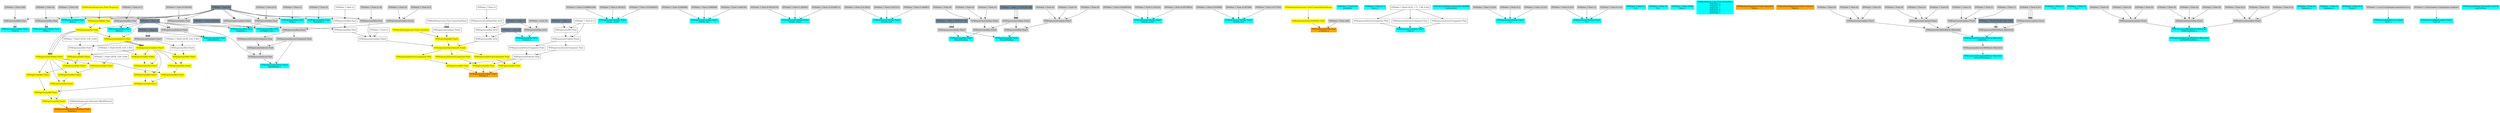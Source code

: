 digraph G {
node0 [shape="box" color="cyan" style="filled" label="VFXExpressionCombine Float2
Count_a"]
node1 [shape="box" color="lightgray" style="filled" label="VFXExpressionMax Float"]
node2 [shape="box" color="lightgray" style="filled" label="VFXValue`1 Float (200)"]
node3 [shape="box" color="lightslategray" style="filled" label="VFXValue`1 Float (0)"]
node4 [shape="box" color="cyan" style="filled" label="VFXExpressionCombine Float2
Delay_a"]
node5 [shape="box" color="lightgray" style="filled" label="VFXExpressionMax Float"]
node6 [shape="box" color="lightgray" style="filled" label="VFXValue`1 Float (0)"]
node7 [shape="box" color="cyan" style="filled" label="VFXExpressionMax Float
Rate_a"]
node8 [shape="box" color="lightgray" style="filled" label="VFXValue`1 Float (10)"]
node9 [shape="box" color="cyan" style="filled" label="VFXExpressionCombine Float3
bounds_center"]
node10 [shape="box" color="lightgray" style="filled" label="VFXValue`1 Float (-0.008661509)"]
node11 [shape="box" color="lightgray" style="filled" label="VFXValue`1 Float (1.401422)"]
node12 [shape="box" color="lightgray" style="filled" label="VFXValue`1 Float (-0.01848245)"]
node13 [shape="box" color="cyan" style="filled" label="VFXExpressionCombine Float3
bounds_size"]
node14 [shape="box" color="lightgray" style="filled" label="VFXValue`1 Float (3.004998)"]
node15 [shape="box" color="lightgray" style="filled" label="VFXValue`1 Float (3.960069)"]
node16 [shape="box" color="lightgray" style="filled" label="VFXValue`1 Float (3.060745)"]
node17 [shape="box" color="cyan" style="filled" label="VFXExpressionCombine Float3
bounds_center"]
node18 [shape="box" color="lightgray" style="filled" label="VFXValue`1 Float (0.04554379)"]
node19 [shape="box" color="lightgray" style="filled" label="VFXValue`1 Float (1.392691)"]
node20 [shape="box" color="lightgray" style="filled" label="VFXValue`1 Float (-0.02188373)"]
node21 [shape="box" color="cyan" style="filled" label="VFXExpressionCombine Float3
bounds_size"]
node22 [shape="box" color="lightgray" style="filled" label="VFXValue`1 Float (2.013945)"]
node23 [shape="box" color="lightgray" style="filled" label="VFXValue`1 Float (2.951513)"]
node24 [shape="box" color="lightgray" style="filled" label="VFXValue`1 Float (1.844867)"]
node25 [shape="box" color="cyan" style="filled" label="VFXExpressionMin Float3
boundsPadding"]
node26 [shape="box" color="lightgray" style="filled" label="VFXExpressionMax Float3"]
node27 [shape="box" color="lightgray" style="filled" label="VFXExpressionCombine Float3"]
node28 [shape="box" color="lightgray" style="filled" label="VFXValue`1 Float (0)"]
node29 [shape="box" color="lightgray" style="filled" label="VFXValue`1 Float (0)"]
node30 [shape="box" color="lightgray" style="filled" label="VFXValue`1 Float (0)"]
node31 [shape="box" color="lightgray" style="filled" label="VFXExpressionCombine Float3"]
node32 [shape="box" color="lightslategray" style="filled" label="VFXValue`1 Float (-1.701412E+38)"]
node33 [shape="box" color="lightgray" style="filled" label="VFXExpressionCombine Float3"]
node34 [shape="box" color="lightslategray" style="filled" label="VFXValue`1 Float (1.701412E+38)"]
node35 [shape="box" color="cyan" style="filled" label="VFXExpressionCombine Float3
bounds_center"]
node36 [shape="box" color="lightgray" style="filled" label="VFXValue`1 Float (0.09288704)"]
node37 [shape="box" color="lightgray" style="filled" label="VFXValue`1 Float (1.670514)"]
node38 [shape="box" color="lightgray" style="filled" label="VFXValue`1 Float (0.09758043)"]
node39 [shape="box" color="cyan" style="filled" label="VFXExpressionCombine Float3
bounds_size"]
node40 [shape="box" color="lightgray" style="filled" label="VFXValue`1 Float (3.679099)"]
node41 [shape="box" color="lightgray" style="filled" label="VFXValue`1 Float (4.397396)"]
node42 [shape="box" color="lightgray" style="filled" label="VFXValue`1 Float (3.477563)"]
node43 [shape="box" color="cyan" style="filled" label="VFXExpressionMin Float3
boundsPadding"]
node44 [shape="box" color="lightgray" style="filled" label="VFXExpressionMax Float3"]
node45 [shape="box" color="lightgray" style="filled" label="VFXExpressionCombine Float3"]
node46 [shape="box" color="lightgray" style="filled" label="VFXValue`1 Float (0)"]
node47 [shape="box" color="lightgray" style="filled" label="VFXValue`1 Float (0)"]
node48 [shape="box" color="lightgray" style="filled" label="VFXValue`1 Float (0)"]
node49 [shape="box" color="orange" style="filled" label="VFXExpressionDivide Float
_Progress_a"]
node50 [shape="box" color="yellow" style="filled" label="VFXExpressionCastUintToFloat Float"]
node51 [shape="box" color="yellow" style="filled" label="VFXAttributeExpression Uint32 (spawnIndexInStrip)"]
node52 [shape="box" color="lightgray" style="filled" label="VFXValue`1 Float (200)"]
node53 [shape="box" color="cyan" style="filled" label="VFXValue`1 Uint32 (0)
stripIndex"]
node54 [shape="box" color="orange" style="filled" label="VFXExpressionTransformPosition Float3
Position_a"]
node55 [shape="box" label="VFXBuiltInExpression Matrix4x4 (WorldToLocal)"]
node56 [shape="box" color="yellow" style="filled" label="VFXExpressionAdd Float3"]
node57 [shape="box" color="yellow" style="filled" label="VFXExpressionAdd Float3"]
node58 [shape="box" color="yellow" style="filled" label="VFXExpressionAdd Float3"]
node59 [shape="box" color="yellow" style="filled" label="VFXExpressionMul Float3"]
node60 [shape="box" color="yellow" style="filled" label="VFXExpressionMul Float3"]
node61 [shape="box" color="yellow" style="filled" label="VFXExpressionMul Float3"]
node62 [shape="box" label="VFXValue`1 Float3 ((0.00, 0.00, 0.00))"]
node63 [shape="box" color="yellow" style="filled" label="VFXExpressionCombine Float3"]
node64 [shape="box" color="yellow" style="filled" label="VFXExpressionSubtract Float"]
node65 [shape="box" color="lightslategray" style="filled" label="VFXValue`1 Float (1)"]
node66 [shape="box" color="yellow" style="filled" label="VFXExpressionMin Float"]
node67 [shape="box" color="yellow" style="filled" label="VFXExpressionMax Float"]
node68 [shape="box" color="yellow" style="filled" label="VFXAttributeExpression Float (Progress)"]
node69 [shape="box" color="yellow" style="filled" label="VFXExpressionMul Float3"]
node70 [shape="box" color="yellow" style="filled" label="VFXExpressionMul Float3"]
node71 [shape="box" color="yellow" style="filled" label="VFXExpressionMul Float3"]
node72 [shape="box" label="VFXExpressionMul Float3"]
node73 [shape="box" color="lightgray" style="filled" label="VFXExpressionCombine Float3"]
node74 [shape="box" color="lightslategray" style="filled" label="VFXValue`1 Float (3)"]
node75 [shape="box" label="VFXValue`1 Float3 ((0.00, 0.00, 0.00))"]
node76 [shape="box" color="yellow" style="filled" label="VFXExpressionCombine Float3"]
node77 [shape="box" color="yellow" style="filled" label="VFXExpressionMul Float3"]
node78 [shape="box" color="yellow" style="filled" label="VFXExpressionMul Float3"]
node79 [shape="box" color="yellow" style="filled" label="VFXExpressionMul Float3"]
node80 [shape="box" label="VFXExpressionMul Float3"]
node81 [shape="box" label="VFXValue`1 Float3 ((0.00, 0.00, 0.00))"]
node82 [shape="box" color="yellow" style="filled" label="VFXExpressionMul Float3"]
node83 [shape="box" color="yellow" style="filled" label="VFXExpressionMul Float3"]
node84 [shape="box" color="yellow" style="filled" label="VFXExpressionMul Float3"]
node85 [shape="box" label="VFXValue`1 Float3 ((0.00, 0.00, 0.00))"]
node86 [shape="box" color="orange" style="filled" label="VFXExpressionCombine Float3
Position_b"]
node87 [shape="box" color="yellow" style="filled" label="VFXExpressionMul Float"]
node88 [shape="box" color="yellow" style="filled" label="VFXExpressionExtractComponent Float"]
node89 [shape="box" color="yellow" style="filled" label="VFXExpressionValueNoise3D Float4"]
node90 [shape="box" color="yellow" style="filled" label="VFXExpressionAdd Float3"]
node91 [shape="box" color="yellow" style="filled" label="VFXAttributeExpression Float3 (position)"]
node92 [shape="box" label="VFXExpressionCombine Float3"]
node93 [shape="box" label="VFXBuiltInExpression Float (GameTotalTime)"]
node94 [shape="box" label="VFXExpressionCombine Float3"]
node95 [shape="box" label="VFXValue`1 Float (1)"]
node96 [shape="box" label="VFXExpressionMin Float"]
node97 [shape="box" label="VFXExpressionMax Float"]
node98 [shape="box" label="VFXValue`1 Float (1)"]
node99 [shape="box" color="lightgray" style="filled" label="VFXExpressionMax Float"]
node100 [shape="box" color="lightgray" style="filled" label="VFXValue`1 Float (2.18)"]
node101 [shape="box" label="VFXExpressionMin Int32"]
node102 [shape="box" label="VFXExpressionMax Int32"]
node103 [shape="box" label="VFXExpressionCastFloatToInt Int32"]
node104 [shape="box" label="VFXValue`1 Float (1)"]
node105 [shape="box" color="lightslategray" style="filled" label="VFXValue`1 Int32 (1)"]
node106 [shape="box" color="lightslategray" style="filled" label="VFXValue`1 Int32 (8)"]
node107 [shape="box" label="VFXExpressionSubtract Float"]
node108 [shape="box" label="VFXExpressionExtractComponent Float"]
node109 [shape="box" label="VFXExpressionCombine Float2"]
node110 [shape="box" label="VFXValue`1 Float (0.1)"]
node111 [shape="box" label="VFXExpressionMul Float"]
node112 [shape="box" color="lightslategray" style="filled" label="VFXValue`1 Float (-1)"]
node113 [shape="box" label="VFXExpressionExtractComponent Float"]
node114 [shape="box" color="yellow" style="filled" label="VFXExpressionMul Float"]
node115 [shape="box" color="yellow" style="filled" label="VFXExpressionExtractComponent Float"]
node116 [shape="box" color="yellow" style="filled" label="VFXExpressionMul Float"]
node117 [shape="box" color="yellow" style="filled" label="VFXExpressionExtractComponent Float"]
node118 [shape="box" color="cyan" style="filled" label="VFXValue`1 Float (0.1)
Size_a"]
node119 [shape="box" color="cyan" style="filled" label="VFXExpressionCombine Float3
Color_b"]
node120 [shape="box" label="VFXExpressionExtractComponent Float"]
node121 [shape="box" label="VFXValue`1 Float4 ((0.41, 1.71, 1.68, 0.00))"]
node122 [shape="box" label="VFXExpressionExtractComponent Float"]
node123 [shape="box" label="VFXExpressionExtractComponent Float"]
node124 [shape="box" color="cyan" style="filled" label="VFXTexture2DValue Texture2D (394668)
mainTexture"]
node125 [shape="box" color="cyan" style="filled" label="VFXExpressionCombine Float3
A_a"]
node126 [shape="box" color="lightgray" style="filled" label="VFXValue`1 Float (-0.333)"]
node127 [shape="box" color="lightgray" style="filled" label="VFXValue`1 Float (0.2)"]
node128 [shape="box" color="lightgray" style="filled" label="VFXValue`1 Float (-0.333)"]
node129 [shape="box" color="cyan" style="filled" label="VFXExpressionCombine Float3
B_a"]
node130 [shape="box" color="lightgray" style="filled" label="VFXValue`1 Float (0.333)"]
node131 [shape="box" color="lightgray" style="filled" label="VFXValue`1 Float (1)"]
node132 [shape="box" color="lightgray" style="filled" label="VFXValue`1 Float (0.333)"]
node133 [shape="box" color="cyan" style="filled" label="VFXValue`1 Float (1)
A_b"]
node134 [shape="box" color="cyan" style="filled" label="VFXValue`1 Float (3)
B_b"]
node135 [shape="box" color="cyan" style="filled" label="VFXValue`1 Float (1000)
Rate_a"]
node136 [shape="box" color="cyan" style="filled" label="VFXBuiltInExpression Float (DeltaTime)
deltaTime_a
deltaTime_b
deltaTime_c
deltaTime_a
deltaTime_b
deltaTime_c"]
node137 [shape="box" color="orange" style="filled" label="VFXAttributeExpression Float3 (position)
Value_a"]
node138 [shape="box" color="cyan" style="filled" label="VFXExpressionMin Float
Blend_b"]
node139 [shape="box" color="lightgray" style="filled" label="VFXExpressionMax Float"]
node140 [shape="box" color="lightgray" style="filled" label="VFXValue`1 Float (0.7)"]
node141 [shape="box" color="orange" style="filled" label="VFXAttributeExpression Float3 (velocity)
Value_b"]
node142 [shape="box" color="cyan" style="filled" label="VFXExpressionMin Float
arcSphere_arc_c"]
node143 [shape="box" color="lightgray" style="filled" label="VFXExpressionMax Float"]
node144 [shape="box" color="lightgray" style="filled" label="VFXValue`1 Float (6.283185)"]
node145 [shape="box" color="lightslategray" style="filled" label="VFXValue`1 Float (6.283185)"]
node146 [shape="box" color="cyan" style="filled" label="VFXExpressionTransformMatrix Matrix4x4
transform_c"]
node147 [shape="box" color="lightgray" style="filled" label="VFXExpressionTRSToMatrix Matrix4x4"]
node148 [shape="box" color="lightgray" style="filled" label="VFXExpressionCombine Float3"]
node149 [shape="box" color="lightgray" style="filled" label="VFXValue`1 Float (0)"]
node150 [shape="box" color="lightgray" style="filled" label="VFXValue`1 Float (0)"]
node151 [shape="box" color="lightgray" style="filled" label="VFXValue`1 Float (0)"]
node152 [shape="box" color="lightgray" style="filled" label="VFXExpressionCombine Float3"]
node153 [shape="box" color="lightgray" style="filled" label="VFXValue`1 Float (0)"]
node154 [shape="box" color="lightgray" style="filled" label="VFXValue`1 Float (0)"]
node155 [shape="box" color="lightgray" style="filled" label="VFXValue`1 Float (0)"]
node156 [shape="box" color="lightgray" style="filled" label="VFXExpressionCombine Float3"]
node157 [shape="box" color="lightgray" style="filled" label="VFXValue`1 Float (1)"]
node158 [shape="box" color="lightgray" style="filled" label="VFXValue`1 Float (1)"]
node159 [shape="box" color="lightgray" style="filled" label="VFXValue`1 Float (1)"]
node160 [shape="box" color="lightgray" style="filled" label="VFXExpressionTRSToMatrix Matrix4x4"]
node161 [shape="box" color="lightslategray" style="filled" label="VFXValue`1 Float3 ((0.00, 0.00, 0.00))"]
node162 [shape="box" color="lightgray" style="filled" label="VFXExpressionCombine Float3"]
node163 [shape="box" color="lightgray" style="filled" label="VFXValue`1 Float (0.02)"]
node164 [shape="box" color="cyan" style="filled" label="VFXExpressionTransposeMatrix Matrix4x4
inverseTranspose_c"]
node165 [shape="box" color="lightgray" style="filled" label="VFXExpressionInverseTRSMatrix Matrix4x4"]
node166 [shape="box" color="cyan" style="filled" label="VFXExpressionPow Float
volumeFactor_c"]
node167 [shape="box" color="lightgray" style="filled" label="VFXExpressionSubtract Float"]
node168 [shape="box" color="cyan" style="filled" label="VFXValue`1 Float (1)
A_d"]
node169 [shape="box" color="cyan" style="filled" label="VFXValue`1 Float (3)
B_d"]
node170 [shape="box" color="cyan" style="filled" label="VFXExpressionInverseTRSMatrix Matrix4x4
InvFieldTransform_a"]
node171 [shape="box" color="cyan" style="filled" label="VFXExpressionTRSToMatrix Matrix4x4
FieldTransform_a"]
node172 [shape="box" color="lightgray" style="filled" label="VFXExpressionCombine Float3"]
node173 [shape="box" color="lightgray" style="filled" label="VFXValue`1 Float (0)"]
node174 [shape="box" color="lightgray" style="filled" label="VFXValue`1 Float (0)"]
node175 [shape="box" color="lightgray" style="filled" label="VFXValue`1 Float (0)"]
node176 [shape="box" color="lightgray" style="filled" label="VFXExpressionCombine Float3"]
node177 [shape="box" color="lightgray" style="filled" label="VFXValue`1 Float (0)"]
node178 [shape="box" color="lightgray" style="filled" label="VFXValue`1 Float (0)"]
node179 [shape="box" color="lightgray" style="filled" label="VFXValue`1 Float (0)"]
node180 [shape="box" color="lightgray" style="filled" label="VFXExpressionCombine Float3"]
node181 [shape="box" color="lightgray" style="filled" label="VFXValue`1 Float (0.3)"]
node182 [shape="box" color="lightgray" style="filled" label="VFXValue`1 Float (0.3)"]
node183 [shape="box" color="lightgray" style="filled" label="VFXValue`1 Float (0.3)"]
node184 [shape="box" color="cyan" style="filled" label="VFXValue`1 Float (3)
Intensity_a"]
node185 [shape="box" color="cyan" style="filled" label="VFXExpressionMax Float
Drag_a"]
node186 [shape="box" color="lightgray" style="filled" label="VFXValue`1 Float (1)"]
node187 [shape="box" color="cyan" style="filled" label="VFXValue`1 Float (1)
frequency_a"]
node188 [shape="box" color="cyan" style="filled" label="VFXExpressionMin Int32
octaves_a"]
node189 [shape="box" color="lightgray" style="filled" label="VFXExpressionMax Int32"]
node190 [shape="box" color="lightgray" style="filled" label="VFXValue`1 Int32 (3)"]
node191 [shape="box" color="cyan" style="filled" label="VFXExpressionMin Float
roughness_a"]
node192 [shape="box" color="lightgray" style="filled" label="VFXExpressionMax Float"]
node193 [shape="box" color="lightgray" style="filled" label="VFXValue`1 Float (0.5)"]
node194 [shape="box" color="cyan" style="filled" label="VFXExpressionMax Float
lacunarity_a"]
node195 [shape="box" color="lightgray" style="filled" label="VFXValue`1 Float (2)"]
node196 [shape="box" color="cyan" style="filled" label="VFXValue`1 Float (0.2)
Scale_b"]
node197 [shape="box" color="cyan" style="filled" label="VFXExpressionBakeCurve Float4
Scale_c"]
node198 [shape="box" color="lightgray" style="filled" label="VFXValue`1 Curve (UnityEngine.AnimationCurve)"]
node199 [shape="box" color="cyan" style="filled" label="VFXExpressionCombine Float2
SpeedRange_c"]
node200 [shape="box" color="lightgray" style="filled" label="VFXExpressionExtractComponent Float"]
node201 [shape="box" color="lightgray" style="filled" label="VFXExpressionMax Float2"]
node202 [shape="box" color="lightgray" style="filled" label="VFXExpressionCombine Float2"]
node203 [shape="box" color="lightgray" style="filled" label="VFXValue`1 Float (0)"]
node204 [shape="box" color="lightgray" style="filled" label="VFXValue`1 Float (0.4)"]
node205 [shape="box" color="lightgray" style="filled" label="VFXExpressionCombine Float2"]
node206 [shape="box" color="lightgray" style="filled" label="VFXExpressionDivide Float"]
node207 [shape="box" color="lightgray" style="filled" label="VFXExpressionSubtract Float"]
node208 [shape="box" color="lightgray" style="filled" label="VFXExpressionExtractComponent Float"]
node209 [shape="box" color="cyan" style="filled" label="VFXExpressionBakeGradient Float2
Color_d"]
node210 [shape="box" color="lightgray" style="filled" label="VFXValue`1 ColorGradient (UnityEngine.Gradient)"]
node211 [shape="box" color="cyan" style="filled" label="VFXTexture2DValue Texture2D (131074)
mainTexture"]
node1 -> node0 [headlabel="0"]
node1 -> node0 [headlabel="1"]
node2 -> node1 [headlabel="0"]
node3 -> node1 [headlabel="1"]
node5 -> node4 [headlabel="0"]
node5 -> node4 [headlabel="1"]
node6 -> node5 [headlabel="0"]
node3 -> node5 [headlabel="1"]
node8 -> node7 [headlabel="0"]
node3 -> node7 [headlabel="1"]
node10 -> node9 [headlabel="0"]
node11 -> node9 [headlabel="1"]
node12 -> node9 [headlabel="2"]
node14 -> node13 [headlabel="0"]
node15 -> node13 [headlabel="1"]
node16 -> node13 [headlabel="2"]
node18 -> node17 [headlabel="0"]
node19 -> node17 [headlabel="1"]
node20 -> node17 [headlabel="2"]
node22 -> node21 [headlabel="0"]
node23 -> node21 [headlabel="1"]
node24 -> node21 [headlabel="2"]
node26 -> node25 [headlabel="0"]
node33 -> node25 [headlabel="1"]
node27 -> node26 [headlabel="0"]
node31 -> node26 [headlabel="1"]
node28 -> node27 [headlabel="0"]
node29 -> node27 [headlabel="1"]
node30 -> node27 [headlabel="2"]
node32 -> node31 [headlabel="0"]
node32 -> node31 [headlabel="1"]
node32 -> node31 [headlabel="2"]
node34 -> node33 [headlabel="0"]
node34 -> node33 [headlabel="1"]
node34 -> node33 [headlabel="2"]
node36 -> node35 [headlabel="0"]
node37 -> node35 [headlabel="1"]
node38 -> node35 [headlabel="2"]
node40 -> node39 [headlabel="0"]
node41 -> node39 [headlabel="1"]
node42 -> node39 [headlabel="2"]
node44 -> node43 [headlabel="0"]
node33 -> node43 [headlabel="1"]
node45 -> node44 [headlabel="0"]
node31 -> node44 [headlabel="1"]
node46 -> node45 [headlabel="0"]
node47 -> node45 [headlabel="1"]
node48 -> node45 [headlabel="2"]
node50 -> node49 [headlabel="0"]
node52 -> node49 [headlabel="1"]
node51 -> node50 
node55 -> node54 [headlabel="0"]
node56 -> node54 [headlabel="1"]
node57 -> node56 [headlabel="0"]
node82 -> node56 [headlabel="1"]
node58 -> node57 [headlabel="0"]
node77 -> node57 [headlabel="1"]
node59 -> node58 [headlabel="0"]
node69 -> node58 [headlabel="1"]
node60 -> node59 [headlabel="0"]
node63 -> node59 [headlabel="1"]
node61 -> node60 [headlabel="0"]
node63 -> node60 [headlabel="1"]
node62 -> node61 [headlabel="0"]
node63 -> node61 [headlabel="1"]
node64 -> node63 [headlabel="0"]
node64 -> node63 [headlabel="1"]
node64 -> node63 [headlabel="2"]
node65 -> node64 [headlabel="0"]
node66 -> node64 [headlabel="1"]
node67 -> node66 [headlabel="0"]
node65 -> node66 [headlabel="1"]
node68 -> node67 [headlabel="0"]
node3 -> node67 [headlabel="1"]
node70 -> node69 [headlabel="0"]
node76 -> node69 [headlabel="1"]
node71 -> node70 [headlabel="0"]
node63 -> node70 [headlabel="1"]
node72 -> node71 [headlabel="0"]
node63 -> node71 [headlabel="1"]
node73 -> node72 [headlabel="0"]
node75 -> node72 [headlabel="1"]
node74 -> node73 [headlabel="0"]
node74 -> node73 [headlabel="1"]
node74 -> node73 [headlabel="2"]
node66 -> node76 [headlabel="0"]
node66 -> node76 [headlabel="1"]
node66 -> node76 [headlabel="2"]
node78 -> node77 [headlabel="0"]
node76 -> node77 [headlabel="1"]
node79 -> node78 [headlabel="0"]
node76 -> node78 [headlabel="1"]
node80 -> node79 [headlabel="0"]
node63 -> node79 [headlabel="1"]
node73 -> node80 [headlabel="0"]
node81 -> node80 [headlabel="1"]
node83 -> node82 [headlabel="0"]
node76 -> node82 [headlabel="1"]
node84 -> node83 [headlabel="0"]
node76 -> node83 [headlabel="1"]
node85 -> node84 [headlabel="0"]
node76 -> node84 [headlabel="1"]
node87 -> node86 [headlabel="0"]
node114 -> node86 [headlabel="1"]
node116 -> node86 [headlabel="2"]
node88 -> node87 [headlabel="0"]
node107 -> node87 [headlabel="1"]
node89 -> node88 
node90 -> node89 [headlabel="0"]
node94 -> node89 [headlabel="1"]
node101 -> node89 [headlabel="2"]
node91 -> node90 [headlabel="0"]
node92 -> node90 [headlabel="1"]
node93 -> node92 [headlabel="0"]
node93 -> node92 [headlabel="1"]
node93 -> node92 [headlabel="2"]
node95 -> node94 [headlabel="0"]
node96 -> node94 [headlabel="1"]
node99 -> node94 [headlabel="2"]
node97 -> node96 [headlabel="0"]
node65 -> node96 [headlabel="1"]
node98 -> node97 [headlabel="0"]
node3 -> node97 [headlabel="1"]
node100 -> node99 [headlabel="0"]
node3 -> node99 [headlabel="1"]
node102 -> node101 [headlabel="0"]
node106 -> node101 [headlabel="1"]
node103 -> node102 [headlabel="0"]
node105 -> node102 [headlabel="1"]
node104 -> node103 
node108 -> node107 [headlabel="0"]
node113 -> node107 [headlabel="1"]
node109 -> node108 
node110 -> node109 [headlabel="0"]
node111 -> node109 [headlabel="1"]
node112 -> node111 [headlabel="0"]
node110 -> node111 [headlabel="1"]
node109 -> node113 
node115 -> node114 [headlabel="0"]
node107 -> node114 [headlabel="1"]
node89 -> node115 
node117 -> node116 [headlabel="0"]
node107 -> node116 [headlabel="1"]
node89 -> node117 
node120 -> node119 [headlabel="0"]
node122 -> node119 [headlabel="1"]
node123 -> node119 [headlabel="2"]
node121 -> node120 
node121 -> node122 
node121 -> node123 
node126 -> node125 [headlabel="0"]
node127 -> node125 [headlabel="1"]
node128 -> node125 [headlabel="2"]
node130 -> node129 [headlabel="0"]
node131 -> node129 [headlabel="1"]
node132 -> node129 [headlabel="2"]
node139 -> node138 [headlabel="0"]
node65 -> node138 [headlabel="1"]
node140 -> node139 [headlabel="0"]
node3 -> node139 [headlabel="1"]
node143 -> node142 [headlabel="0"]
node145 -> node142 [headlabel="1"]
node144 -> node143 [headlabel="0"]
node3 -> node143 [headlabel="1"]
node147 -> node146 [headlabel="0"]
node160 -> node146 [headlabel="1"]
node148 -> node147 [headlabel="0"]
node152 -> node147 [headlabel="1"]
node156 -> node147 [headlabel="2"]
node149 -> node148 [headlabel="0"]
node150 -> node148 [headlabel="1"]
node151 -> node148 [headlabel="2"]
node153 -> node152 [headlabel="0"]
node154 -> node152 [headlabel="1"]
node155 -> node152 [headlabel="2"]
node157 -> node156 [headlabel="0"]
node158 -> node156 [headlabel="1"]
node159 -> node156 [headlabel="2"]
node161 -> node160 [headlabel="0"]
node161 -> node160 [headlabel="1"]
node162 -> node160 [headlabel="2"]
node163 -> node162 [headlabel="0"]
node163 -> node162 [headlabel="1"]
node163 -> node162 [headlabel="2"]
node165 -> node164 
node146 -> node165 
node167 -> node166 [headlabel="0"]
node74 -> node166 [headlabel="1"]
node65 -> node167 [headlabel="0"]
node3 -> node167 [headlabel="1"]
node171 -> node170 
node172 -> node171 [headlabel="0"]
node176 -> node171 [headlabel="1"]
node180 -> node171 [headlabel="2"]
node173 -> node172 [headlabel="0"]
node174 -> node172 [headlabel="1"]
node175 -> node172 [headlabel="2"]
node177 -> node176 [headlabel="0"]
node178 -> node176 [headlabel="1"]
node179 -> node176 [headlabel="2"]
node181 -> node180 [headlabel="0"]
node182 -> node180 [headlabel="1"]
node183 -> node180 [headlabel="2"]
node186 -> node185 [headlabel="0"]
node3 -> node185 [headlabel="1"]
node189 -> node188 [headlabel="0"]
node106 -> node188 [headlabel="1"]
node190 -> node189 [headlabel="0"]
node105 -> node189 [headlabel="1"]
node192 -> node191 [headlabel="0"]
node65 -> node191 [headlabel="1"]
node193 -> node192 [headlabel="0"]
node3 -> node192 [headlabel="1"]
node195 -> node194 [headlabel="0"]
node3 -> node194 [headlabel="1"]
node198 -> node197 
node200 -> node199 [headlabel="0"]
node206 -> node199 [headlabel="1"]
node201 -> node200 
node202 -> node201 [headlabel="0"]
node205 -> node201 [headlabel="1"]
node203 -> node202 [headlabel="0"]
node204 -> node202 [headlabel="1"]
node3 -> node205 [headlabel="0"]
node3 -> node205 [headlabel="1"]
node65 -> node206 [headlabel="0"]
node207 -> node206 [headlabel="1"]
node208 -> node207 [headlabel="0"]
node200 -> node207 [headlabel="1"]
node201 -> node208 
node210 -> node209 
}
